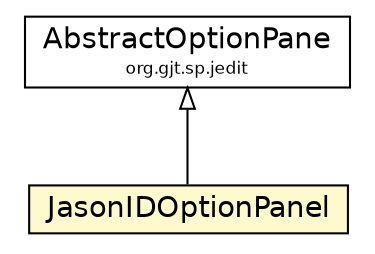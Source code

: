 #!/usr/local/bin/dot
#
# Class diagram 
# Generated by UMLGraph version 5.1 (http://www.umlgraph.org/)
#

digraph G {
	edge [fontname="Helvetica",fontsize=10,labelfontname="Helvetica",labelfontsize=10];
	node [fontname="Helvetica",fontsize=10,shape=plaintext];
	nodesep=0.25;
	ranksep=0.5;
	// jason.jeditplugin.JasonIDOptionPanel
	c44500 [label=<<table title="jason.jeditplugin.JasonIDOptionPanel" border="0" cellborder="1" cellspacing="0" cellpadding="2" port="p" bgcolor="lemonChiffon" href="./JasonIDOptionPanel.html">
		<tr><td><table border="0" cellspacing="0" cellpadding="1">
<tr><td align="center" balign="center"> JasonIDOptionPanel </td></tr>
		</table></td></tr>
		</table>>, fontname="Helvetica", fontcolor="black", fontsize=14.0];
	//jason.jeditplugin.JasonIDOptionPanel extends org.gjt.sp.jedit.AbstractOptionPane
	c44600:p -> c44500:p [dir=back,arrowtail=empty];
	// org.gjt.sp.jedit.AbstractOptionPane
	c44600 [label=<<table title="org.gjt.sp.jedit.AbstractOptionPane" border="0" cellborder="1" cellspacing="0" cellpadding="2" port="p" href="http://java.sun.com/j2se/1.4.2/docs/api/org/gjt/sp/jedit/AbstractOptionPane.html">
		<tr><td><table border="0" cellspacing="0" cellpadding="1">
<tr><td align="center" balign="center"> AbstractOptionPane </td></tr>
<tr><td align="center" balign="center"><font point-size="8.0"> org.gjt.sp.jedit </font></td></tr>
		</table></td></tr>
		</table>>, fontname="Helvetica", fontcolor="black", fontsize=14.0];
}

